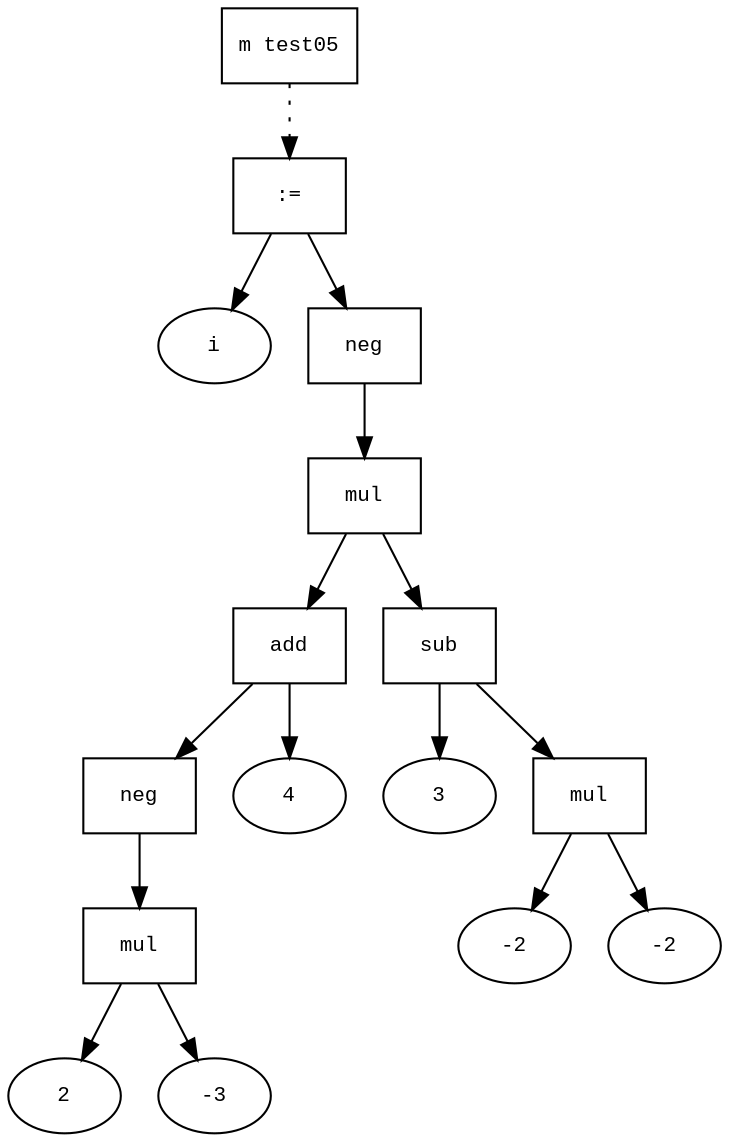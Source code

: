 digraph AST {
  graph [fontname="Times New Roman",fontsize=10];
  node  [fontname="Courier New",fontsize=10];
  edge  [fontname="Times New Roman",fontsize=10];

  node0 [label="m test05",shape=box];
  node16 [label=":=",shape=box];
  node2 [label="i",shape=ellipse];
  node16->node2;
  node15 [label="neg",shape=box];
  node14 [label="mul",shape=box];
  node8 [label="add",shape=box];
  node6 [label="neg",shape=box];
  node5 [label="mul",shape=box];
  node3 [label="2",shape=ellipse];
  node5->node3;
  node4 [label="-3",shape=ellipse];
  node5->node4;
  node6->node5;
  node8->node6;
  node7 [label="4",shape=ellipse];
  node8->node7;
  node14->node8;
  node13 [label="sub",shape=box];
  node9 [label="3",shape=ellipse];
  node13->node9;
  node12 [label="mul",shape=box];
  node10 [label="-2",shape=ellipse];
  node12->node10;
  node11 [label="-2",shape=ellipse];
  node12->node11;
  node13->node12;
  node14->node13;
  node15->node14;
  node16->node15;
  node0 -> node16 [style=dotted];
}
